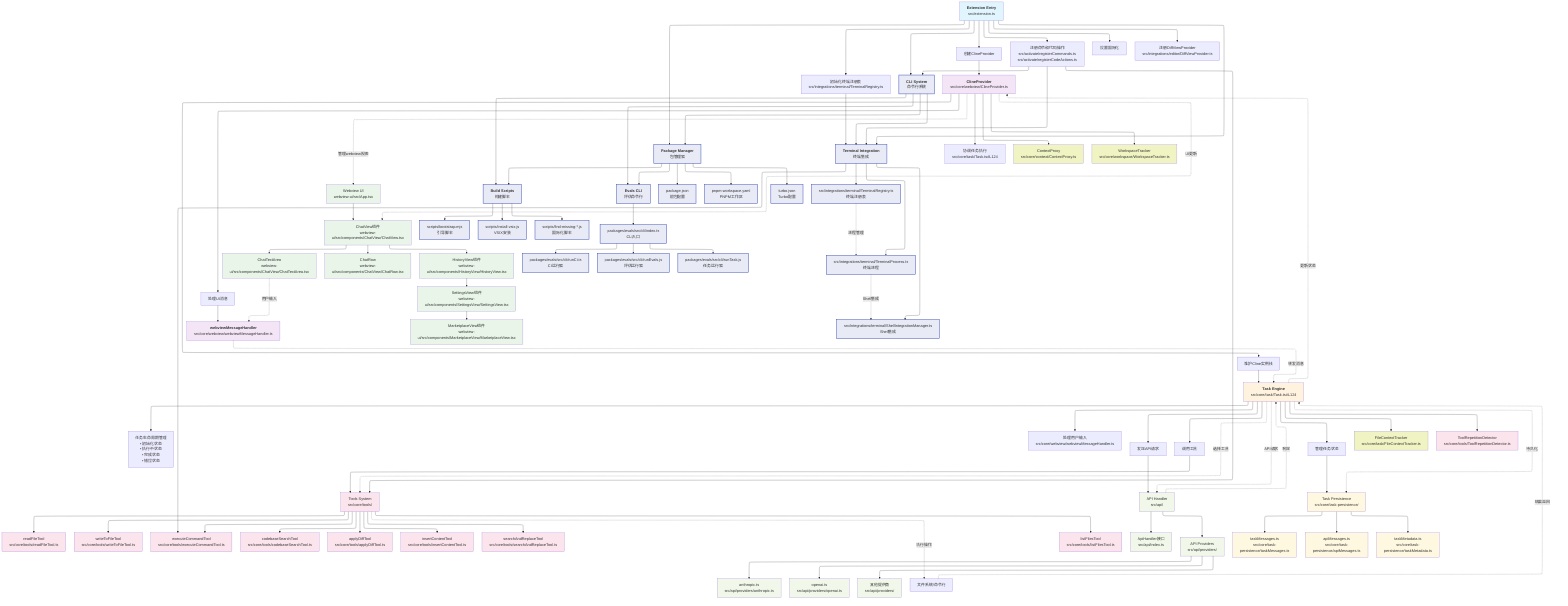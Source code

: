 ---
config:
  layout: elk
---
flowchart TD
    A["<b>Extension Entry</b><br>src/extension.ts"] --> B["创建ClineProvider"] & C["注册命令和代码操作<br>src/activate/registerCommands.ts<br>src/activate/registerCodeActions.ts"] & D["设置国际化"] & E["初始化终端注册表<br>src/integrations/terminal/TerminalRegistry.ts"] & F@{ label: "注册<span style=\"color:\">DiffViewProvider</span><br>src/integrations/editor/DiffViewProvider.ts" } & CLI_ROOT["<b>CLI System</b><br>命令行系统"] & PKG_MGR["<b>Package Manager</b><br>包管理器"] & TERMINAL_INT["<b>Terminal Integration</b><br>终端集成"]
    B --> G["<b>ClineProvider</b><br>src/core/webview/ClineProvider.ts"]
    G --> I["处理UI消息"] & J["维护Cline实例栈"] & K["协调任务执行<br>src/core/task/Task.ts#L124"] & TT["ContextProxy<br>src/core/context/ContextProxy.ts"] & UU["WorkspaceTracker<br>src/core/workspace/WorkspaceTracker.ts"]
    J --> S["<b>Task Engine</b><br>src/core/task/Task.ts#L124"]
    S --> T["任务生命周期管理<br>• 初始化状态<br>• 执行中状态<br>• 完成状态<br>• 错误状态"] & U["处理用户输入<br>src/core/webview/webviewMessageHandler.ts"] & V["发送API请求"] & W["调用工具"] & X["管理任务状态"] & VV["FileContextTracker<br>src/core/task/FileContextTracker.ts"] & WW["ToolRepetitionDetector<br>src/core/tools/ToolRepetitionDetector.ts"]
    I --> SS["<b>webviewMessageHandler</b><br>src/core/webview/webviewMessageHandler.ts"]
    G -. 管理webview视图 .-> L["Webview UI<br>webview-ui/src/App.tsx"]
    L --> M["ChatView组件<br>webview-ui/src/components/ChatView/ChatView.tsx"]
    M --> Q["ChatTextArea<br>webview-ui/src/components/ChatView/ChatTextArea.tsx"] & R["ChatRow<br>webview-ui/src/components/ChatView/ChatRow.tsx"] & N["HistoryView组件<br>webview-ui/src/components/HistoryView/HistoryView.tsx"]
    N --> O["SettingsView组件<br>webview-ui/src/components/SettingsView/SettingsView.tsx"]
    O --> P["MarketplaceView组件<br>webview-ui/src/components/MarketplaceView/MarketplaceView.tsx"]
    W --> Y["Tools System<br>src/core/tools/"]
    Y --> Z["readFileTool<br>src/core/tools/readFileTool.ts"] & AA["writeToFileTool<br>src/core/tools/writeToFileTool.ts"] & BB["executeCommandTool<br>src/core/tools/executeCommandTool.ts"] & CC["codebaseSearchTool<br>src/core/tools/codebaseSearchTool.ts"] & DD["applyDiffTool<br>src/core/tools/applyDiffTool.ts"] & EE["insertContentTool<br>src/core/tools/insertContentTool.ts"] & FF["searchAndReplaceTool<br>src/core/tools/searchAndReplaceTool.ts"] & GG["listFilesTool<br>src/core/tools/listFilesTool.ts"]
    C --> CLI_ROOT & TERMINAL_INT & Y
    V --> HH["API Handler<br>src/api/"]
    HH --> II["ApiHandler接口<br>src/api/index.ts"] & JJ["API Providers<br>src/api/providers/"]
    JJ --> KK["anthropic.ts<br>src/api/providers/anthropic.ts"] & LL["openai.ts<br>src/api/providers/openai.ts"] & NN["其他提供商<br>src/api/providers/"]
    X --> OO["Task Persistence<br>src/core/task-persistence/"]
    OO --> PP["taskMessages.ts<br>src/core/task-persistence/taskMessages.ts"] & QQ["apiMessages.ts<br>src/core/task-persistence/apiMessages.ts"] & RR["taskMetadata.ts<br>src/core/task-persistence/taskMetadata.ts"]
    CLI_ROOT --> PKG_MGR & BUILD_SCRIPTS["<b>Build Scripts</b><br>构建脚本"] & EVALS_CLI["<b>Evals CLI</b><br>评估命令行"] & TERMINAL_INT
    PKG_MGR --> ROOT_PKG["package.json<br>根包配置"] & PNPM_WS["pnpm-workspace.yaml<br>PNPM工作区"] & TURBO_CFG["turbo.json<br>Turbo配置"] & BUILD_SCRIPTS & EVALS_CLI
    BUILD_SCRIPTS --> BOOTSTRAP["scripts/bootstrap.mjs<br>引导脚本"] & INSTALL_VSIX["scripts/install-vsix.js<br>VSIX安装"] & I18N_SCRIPTS["scripts/find-missing-*.js<br>国际化脚本"]
    EVALS_CLI --> EVALS_ENTRY["packages/evals/src/cli/index.ts<br>CLI入口"]
    EVALS_ENTRY --> RUN_CI["packages/evals/src/cli/runCi.ts<br>CI运行器"] & RUN_EVALS["packages/evals/src/cli/runEvals.js<br>评估运行器"] & RUN_TASK["packages/evals/src/cli/runTask.js<br>任务运行器"]
    E --> TERMINAL_INT
    TERMINAL_INT --> TERM_REG["src/integrations/terminal/TerminalRegistry.ts<br>终端注册表"] & TERM_PROC["src/integrations/terminal/TerminalProcess.ts<br>终端进程"] & SHELL_INT["src/integrations/terminal/ShellIntegrationManager.ts<br>Shell集成"] & BB
    Q -. 用户输入 .-> SS
    SS -. 转发消息 .-> S
    S -. API请求 .-> HH
    HH -. 响应 .-> S
    S -. 更新状态 .-> G
    G -. UI更新 .-> M
    S -. 选择工具 .-> Y
    Y -. 执行操作 .-> XX["文件系统/命令行"]
    XX -. 结果返回 .-> S
    S -. 持久化 .-> OO
    TERM_REG -. 进程管理 .-> TERM_PROC
    TERM_PROC -. Shell集成 .-> SHELL_INT
    F@{ shape: rect}
     A:::entryPoint
     CLI_ROOT:::cli
     PKG_MGR:::cli
     TERMINAL_INT:::cli
     G:::controller
     TT:::core
     UU:::core
     S:::engine
     VV:::core
     WW:::tools
     SS:::controller
     L:::ui
     M:::ui
     Q:::ui
     R:::ui
     N:::ui
     O:::ui
     P:::ui
     Y:::tools
     Z:::tools
     AA:::tools
     BB:::tools
     CC:::tools
     DD:::tools
     EE:::tools
     FF:::tools
     GG:::tools
     HH:::api
     II:::api
     JJ:::api
     KK:::api
     LL:::api
     NN:::api
     OO:::persistence
     PP:::persistence
     QQ:::persistence
     RR:::persistence
     BUILD_SCRIPTS:::cli
     EVALS_CLI:::cli
     ROOT_PKG:::cli
     PNPM_WS:::cli
     TURBO_CFG:::cli
     BOOTSTRAP:::cli
     INSTALL_VSIX:::cli
     I18N_SCRIPTS:::cli
     EVALS_ENTRY:::cli
     RUN_CI:::cli
     RUN_EVALS:::cli
     RUN_TASK:::cli
     TERM_REG:::cli
     TERM_PROC:::cli
     SHELL_INT:::cli
    classDef entryPoint fill:#e1f5fe
    classDef controller fill:#f3e5f5
    classDef ui fill:#e8f5e8
    classDef engine fill:#fff3e0
    classDef tools fill:#fce4ec
    classDef api fill:#f1f8e9
    classDef persistence fill:#fff8e1
    classDef core fill:#f0f4c3
    classDef cli fill:#e8eaf6,stroke:#3f51b5,stroke-width:2px